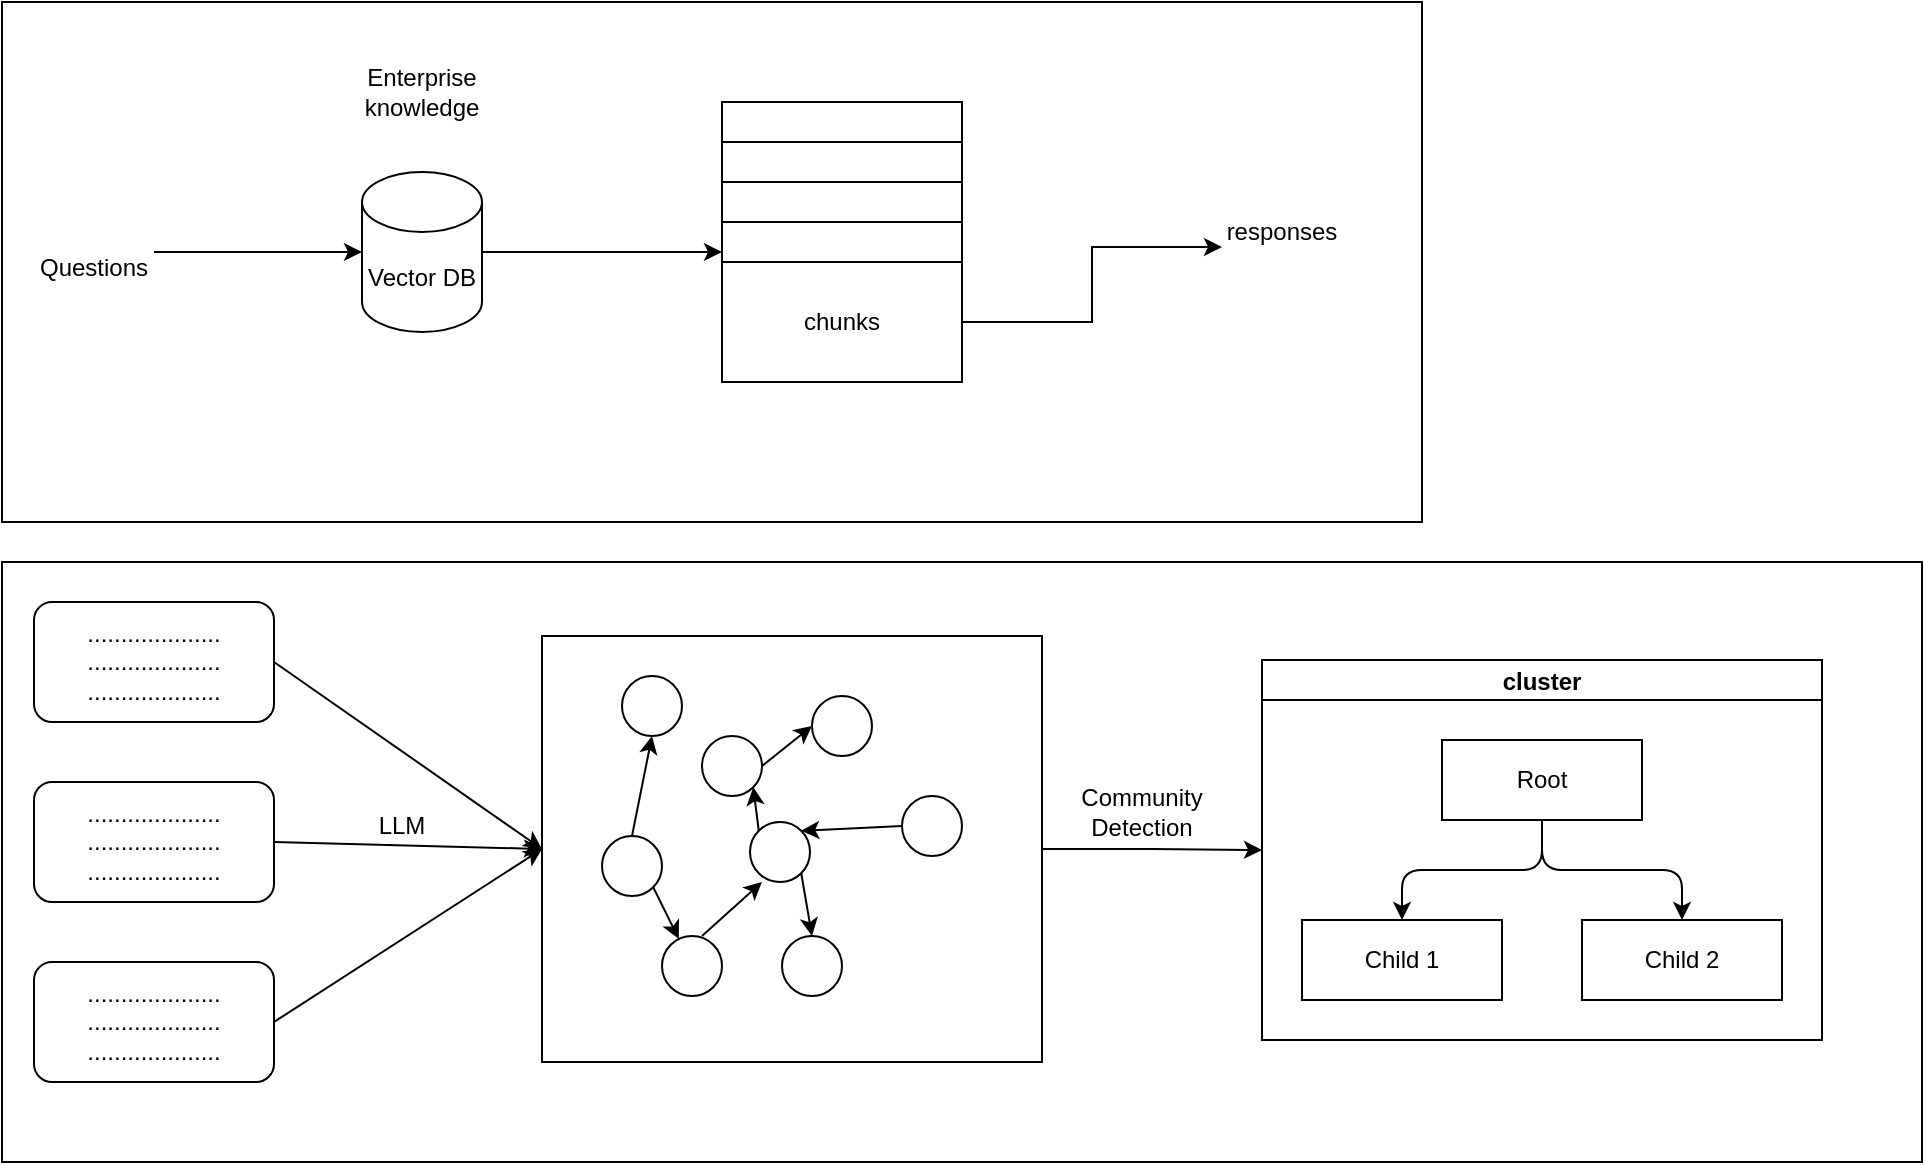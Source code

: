 <mxfile version="24.5.4" type="github">
  <diagram name="Page-1" id="7op_9812w94ldrjI6Ey1">
    <mxGraphModel dx="728" dy="772" grid="1" gridSize="10" guides="1" tooltips="1" connect="1" arrows="1" fold="1" page="1" pageScale="1" pageWidth="850" pageHeight="1100" math="0" shadow="0">
      <root>
        <mxCell id="0" />
        <mxCell id="1" parent="0" />
        <mxCell id="voNG8zI8bnT-y6r0QDdU-56" value="" style="rounded=0;whiteSpace=wrap;html=1;" vertex="1" parent="1">
          <mxGeometry x="160" y="520" width="960" height="300" as="geometry" />
        </mxCell>
        <mxCell id="voNG8zI8bnT-y6r0QDdU-53" value="" style="rounded=0;whiteSpace=wrap;html=1;" vertex="1" parent="1">
          <mxGeometry x="160" y="240" width="710" height="260" as="geometry" />
        </mxCell>
        <mxCell id="voNG8zI8bnT-y6r0QDdU-55" style="edgeStyle=orthogonalEdgeStyle;rounded=0;orthogonalLoop=1;jettySize=auto;html=1;entryX=0;entryY=0.5;entryDx=0;entryDy=0;" edge="1" parent="1" source="voNG8zI8bnT-y6r0QDdU-24" target="voNG8zI8bnT-y6r0QDdU-36">
          <mxGeometry relative="1" as="geometry" />
        </mxCell>
        <mxCell id="voNG8zI8bnT-y6r0QDdU-24" value="" style="rounded=0;whiteSpace=wrap;html=1;" vertex="1" parent="1">
          <mxGeometry x="430" y="557" width="250" height="213" as="geometry" />
        </mxCell>
        <mxCell id="voNG8zI8bnT-y6r0QDdU-1" value="" style="rounded=0;whiteSpace=wrap;html=1;" vertex="1" parent="1">
          <mxGeometry x="520" y="290" width="120" height="60" as="geometry" />
        </mxCell>
        <mxCell id="voNG8zI8bnT-y6r0QDdU-10" style="edgeStyle=orthogonalEdgeStyle;rounded=0;orthogonalLoop=1;jettySize=auto;html=1;entryX=0;entryY=0.25;entryDx=0;entryDy=0;" edge="1" parent="1" source="voNG8zI8bnT-y6r0QDdU-2" target="voNG8zI8bnT-y6r0QDdU-5">
          <mxGeometry relative="1" as="geometry" />
        </mxCell>
        <mxCell id="voNG8zI8bnT-y6r0QDdU-2" value="Vector DB" style="shape=cylinder3;whiteSpace=wrap;html=1;boundedLbl=1;backgroundOutline=1;size=15;" vertex="1" parent="1">
          <mxGeometry x="340" y="325" width="60" height="80" as="geometry" />
        </mxCell>
        <mxCell id="voNG8zI8bnT-y6r0QDdU-3" value="" style="rounded=0;whiteSpace=wrap;html=1;" vertex="1" parent="1">
          <mxGeometry x="520" y="310" width="120" height="60" as="geometry" />
        </mxCell>
        <mxCell id="voNG8zI8bnT-y6r0QDdU-4" value="" style="rounded=0;whiteSpace=wrap;html=1;" vertex="1" parent="1">
          <mxGeometry x="520" y="330" width="120" height="60" as="geometry" />
        </mxCell>
        <mxCell id="voNG8zI8bnT-y6r0QDdU-5" value="" style="rounded=0;whiteSpace=wrap;html=1;" vertex="1" parent="1">
          <mxGeometry x="520" y="350" width="120" height="60" as="geometry" />
        </mxCell>
        <mxCell id="voNG8zI8bnT-y6r0QDdU-11" style="edgeStyle=orthogonalEdgeStyle;rounded=0;orthogonalLoop=1;jettySize=auto;html=1;entryX=0;entryY=0.75;entryDx=0;entryDy=0;" edge="1" parent="1" source="voNG8zI8bnT-y6r0QDdU-6" target="voNG8zI8bnT-y6r0QDdU-8">
          <mxGeometry relative="1" as="geometry" />
        </mxCell>
        <mxCell id="voNG8zI8bnT-y6r0QDdU-6" value="chunks" style="rounded=0;whiteSpace=wrap;html=1;" vertex="1" parent="1">
          <mxGeometry x="520" y="370" width="120" height="60" as="geometry" />
        </mxCell>
        <mxCell id="voNG8zI8bnT-y6r0QDdU-7" value="&lt;br&gt;Questions" style="text;html=1;align=center;verticalAlign=middle;whiteSpace=wrap;rounded=0;" vertex="1" parent="1">
          <mxGeometry x="176" y="350" width="60" height="30" as="geometry" />
        </mxCell>
        <mxCell id="voNG8zI8bnT-y6r0QDdU-8" value="responses" style="text;html=1;align=center;verticalAlign=middle;whiteSpace=wrap;rounded=0;" vertex="1" parent="1">
          <mxGeometry x="770" y="340" width="60" height="30" as="geometry" />
        </mxCell>
        <mxCell id="voNG8zI8bnT-y6r0QDdU-9" style="edgeStyle=orthogonalEdgeStyle;rounded=0;orthogonalLoop=1;jettySize=auto;html=1;entryX=0;entryY=0.5;entryDx=0;entryDy=0;entryPerimeter=0;" edge="1" parent="1" source="voNG8zI8bnT-y6r0QDdU-7" target="voNG8zI8bnT-y6r0QDdU-2">
          <mxGeometry relative="1" as="geometry" />
        </mxCell>
        <mxCell id="voNG8zI8bnT-y6r0QDdU-12" value="....................&lt;div&gt;....................&lt;/div&gt;&lt;div&gt;....................&lt;/div&gt;" style="rounded=1;whiteSpace=wrap;html=1;" vertex="1" parent="1">
          <mxGeometry x="176" y="540" width="120" height="60" as="geometry" />
        </mxCell>
        <mxCell id="voNG8zI8bnT-y6r0QDdU-14" value="....................&lt;div&gt;....................&lt;/div&gt;&lt;div&gt;....................&lt;/div&gt;" style="rounded=1;whiteSpace=wrap;html=1;" vertex="1" parent="1">
          <mxGeometry x="176" y="630" width="120" height="60" as="geometry" />
        </mxCell>
        <mxCell id="voNG8zI8bnT-y6r0QDdU-15" value="....................&lt;div&gt;....................&lt;/div&gt;&lt;div&gt;....................&lt;/div&gt;" style="rounded=1;whiteSpace=wrap;html=1;" vertex="1" parent="1">
          <mxGeometry x="176" y="720" width="120" height="60" as="geometry" />
        </mxCell>
        <mxCell id="voNG8zI8bnT-y6r0QDdU-16" value="" style="ellipse;whiteSpace=wrap;html=1;aspect=fixed;" vertex="1" parent="1">
          <mxGeometry x="470" y="577" width="30" height="30" as="geometry" />
        </mxCell>
        <mxCell id="voNG8zI8bnT-y6r0QDdU-17" value="" style="ellipse;whiteSpace=wrap;html=1;aspect=fixed;" vertex="1" parent="1">
          <mxGeometry x="565" y="587" width="30" height="30" as="geometry" />
        </mxCell>
        <mxCell id="voNG8zI8bnT-y6r0QDdU-18" value="" style="ellipse;whiteSpace=wrap;html=1;aspect=fixed;" vertex="1" parent="1">
          <mxGeometry x="534" y="650" width="30" height="30" as="geometry" />
        </mxCell>
        <mxCell id="voNG8zI8bnT-y6r0QDdU-19" value="" style="ellipse;whiteSpace=wrap;html=1;aspect=fixed;" vertex="1" parent="1">
          <mxGeometry x="460" y="657" width="30" height="30" as="geometry" />
        </mxCell>
        <mxCell id="voNG8zI8bnT-y6r0QDdU-20" value="" style="ellipse;whiteSpace=wrap;html=1;aspect=fixed;" vertex="1" parent="1">
          <mxGeometry x="550" y="707" width="30" height="30" as="geometry" />
        </mxCell>
        <mxCell id="voNG8zI8bnT-y6r0QDdU-21" value="" style="ellipse;whiteSpace=wrap;html=1;aspect=fixed;" vertex="1" parent="1">
          <mxGeometry x="490" y="707" width="30" height="30" as="geometry" />
        </mxCell>
        <mxCell id="voNG8zI8bnT-y6r0QDdU-22" value="" style="ellipse;whiteSpace=wrap;html=1;aspect=fixed;" vertex="1" parent="1">
          <mxGeometry x="610" y="637" width="30" height="30" as="geometry" />
        </mxCell>
        <mxCell id="voNG8zI8bnT-y6r0QDdU-23" value="" style="ellipse;whiteSpace=wrap;html=1;aspect=fixed;" vertex="1" parent="1">
          <mxGeometry x="510" y="607" width="30" height="30" as="geometry" />
        </mxCell>
        <mxCell id="voNG8zI8bnT-y6r0QDdU-26" value="" style="endArrow=classic;html=1;rounded=0;" edge="1" parent="1">
          <mxGeometry width="50" height="50" relative="1" as="geometry">
            <mxPoint x="510" y="707" as="sourcePoint" />
            <mxPoint x="540" y="680" as="targetPoint" />
          </mxGeometry>
        </mxCell>
        <mxCell id="voNG8zI8bnT-y6r0QDdU-27" value="" style="endArrow=classic;html=1;rounded=0;entryX=1;entryY=0;entryDx=0;entryDy=0;exitX=0;exitY=0.5;exitDx=0;exitDy=0;" edge="1" parent="1" source="voNG8zI8bnT-y6r0QDdU-22" target="voNG8zI8bnT-y6r0QDdU-18">
          <mxGeometry width="50" height="50" relative="1" as="geometry">
            <mxPoint x="320" y="520" as="sourcePoint" />
            <mxPoint x="370" y="470" as="targetPoint" />
          </mxGeometry>
        </mxCell>
        <mxCell id="voNG8zI8bnT-y6r0QDdU-28" value="" style="endArrow=classic;html=1;rounded=0;entryX=0.5;entryY=0;entryDx=0;entryDy=0;exitX=1;exitY=1;exitDx=0;exitDy=0;" edge="1" parent="1" source="voNG8zI8bnT-y6r0QDdU-18" target="voNG8zI8bnT-y6r0QDdU-20">
          <mxGeometry width="50" height="50" relative="1" as="geometry">
            <mxPoint x="620" y="662" as="sourcePoint" />
            <mxPoint x="570" y="664" as="targetPoint" />
          </mxGeometry>
        </mxCell>
        <mxCell id="voNG8zI8bnT-y6r0QDdU-29" value="" style="endArrow=classic;html=1;rounded=0;entryX=0.5;entryY=1;entryDx=0;entryDy=0;exitX=0.5;exitY=0;exitDx=0;exitDy=0;" edge="1" parent="1" source="voNG8zI8bnT-y6r0QDdU-19" target="voNG8zI8bnT-y6r0QDdU-16">
          <mxGeometry width="50" height="50" relative="1" as="geometry">
            <mxPoint x="320" y="520" as="sourcePoint" />
            <mxPoint x="370" y="470" as="targetPoint" />
          </mxGeometry>
        </mxCell>
        <mxCell id="voNG8zI8bnT-y6r0QDdU-30" value="" style="endArrow=classic;html=1;rounded=0;entryX=1;entryY=1;entryDx=0;entryDy=0;exitX=0;exitY=0;exitDx=0;exitDy=0;" edge="1" parent="1" source="voNG8zI8bnT-y6r0QDdU-18" target="voNG8zI8bnT-y6r0QDdU-23">
          <mxGeometry width="50" height="50" relative="1" as="geometry">
            <mxPoint x="320" y="520" as="sourcePoint" />
            <mxPoint x="370" y="470" as="targetPoint" />
          </mxGeometry>
        </mxCell>
        <mxCell id="voNG8zI8bnT-y6r0QDdU-31" value="" style="endArrow=classic;html=1;rounded=0;exitX=1;exitY=1;exitDx=0;exitDy=0;" edge="1" parent="1" source="voNG8zI8bnT-y6r0QDdU-19" target="voNG8zI8bnT-y6r0QDdU-21">
          <mxGeometry width="50" height="50" relative="1" as="geometry">
            <mxPoint x="320" y="520" as="sourcePoint" />
            <mxPoint x="370" y="470" as="targetPoint" />
          </mxGeometry>
        </mxCell>
        <mxCell id="voNG8zI8bnT-y6r0QDdU-32" value="" style="endArrow=classic;html=1;rounded=0;entryX=0;entryY=0.5;entryDx=0;entryDy=0;exitX=1;exitY=0.5;exitDx=0;exitDy=0;" edge="1" parent="1" source="voNG8zI8bnT-y6r0QDdU-23" target="voNG8zI8bnT-y6r0QDdU-17">
          <mxGeometry width="50" height="50" relative="1" as="geometry">
            <mxPoint x="320" y="520" as="sourcePoint" />
            <mxPoint x="370" y="470" as="targetPoint" />
          </mxGeometry>
        </mxCell>
        <mxCell id="voNG8zI8bnT-y6r0QDdU-33" value="" style="endArrow=classic;html=1;rounded=0;entryX=0;entryY=0.5;entryDx=0;entryDy=0;exitX=1;exitY=0.5;exitDx=0;exitDy=0;" edge="1" parent="1" source="voNG8zI8bnT-y6r0QDdU-12" target="voNG8zI8bnT-y6r0QDdU-24">
          <mxGeometry width="50" height="50" relative="1" as="geometry">
            <mxPoint x="320" y="520" as="sourcePoint" />
            <mxPoint x="370" y="470" as="targetPoint" />
          </mxGeometry>
        </mxCell>
        <mxCell id="voNG8zI8bnT-y6r0QDdU-34" value="" style="endArrow=classic;html=1;rounded=0;entryX=0;entryY=0.5;entryDx=0;entryDy=0;exitX=1;exitY=0.5;exitDx=0;exitDy=0;" edge="1" parent="1" source="voNG8zI8bnT-y6r0QDdU-14" target="voNG8zI8bnT-y6r0QDdU-24">
          <mxGeometry width="50" height="50" relative="1" as="geometry">
            <mxPoint x="320" y="520" as="sourcePoint" />
            <mxPoint x="370" y="470" as="targetPoint" />
          </mxGeometry>
        </mxCell>
        <mxCell id="voNG8zI8bnT-y6r0QDdU-35" value="" style="endArrow=classic;html=1;rounded=0;entryX=0;entryY=0.5;entryDx=0;entryDy=0;exitX=1;exitY=0.5;exitDx=0;exitDy=0;" edge="1" parent="1" source="voNG8zI8bnT-y6r0QDdU-15" target="voNG8zI8bnT-y6r0QDdU-24">
          <mxGeometry width="50" height="50" relative="1" as="geometry">
            <mxPoint x="320" y="520" as="sourcePoint" />
            <mxPoint x="370" y="470" as="targetPoint" />
          </mxGeometry>
        </mxCell>
        <mxCell id="voNG8zI8bnT-y6r0QDdU-36" value="cluster" style="swimlane;startSize=20;horizontal=1;childLayout=treeLayout;horizontalTree=0;sortEdges=1;resizable=0;containerType=tree;fontSize=12;" vertex="1" parent="1">
          <mxGeometry x="790" y="569" width="280" height="190" as="geometry" />
        </mxCell>
        <mxCell id="voNG8zI8bnT-y6r0QDdU-37" value="Root" style="whiteSpace=wrap;html=1;" vertex="1" parent="voNG8zI8bnT-y6r0QDdU-36">
          <mxGeometry x="90" y="40" width="100" height="40" as="geometry" />
        </mxCell>
        <mxCell id="voNG8zI8bnT-y6r0QDdU-38" value="Child 1" style="whiteSpace=wrap;html=1;" vertex="1" parent="voNG8zI8bnT-y6r0QDdU-36">
          <mxGeometry x="20" y="130" width="100" height="40" as="geometry" />
        </mxCell>
        <mxCell id="voNG8zI8bnT-y6r0QDdU-39" value="" style="edgeStyle=elbowEdgeStyle;elbow=vertical;html=1;rounded=1;curved=0;sourcePerimeterSpacing=0;targetPerimeterSpacing=0;startSize=6;endSize=6;" edge="1" parent="voNG8zI8bnT-y6r0QDdU-36" source="voNG8zI8bnT-y6r0QDdU-37" target="voNG8zI8bnT-y6r0QDdU-38">
          <mxGeometry relative="1" as="geometry" />
        </mxCell>
        <mxCell id="voNG8zI8bnT-y6r0QDdU-40" value="Child 2" style="whiteSpace=wrap;html=1;" vertex="1" parent="voNG8zI8bnT-y6r0QDdU-36">
          <mxGeometry x="160" y="130" width="100" height="40" as="geometry" />
        </mxCell>
        <mxCell id="voNG8zI8bnT-y6r0QDdU-41" value="" style="edgeStyle=elbowEdgeStyle;elbow=vertical;html=1;rounded=1;curved=0;sourcePerimeterSpacing=0;targetPerimeterSpacing=0;startSize=6;endSize=6;" edge="1" parent="voNG8zI8bnT-y6r0QDdU-36" source="voNG8zI8bnT-y6r0QDdU-37" target="voNG8zI8bnT-y6r0QDdU-40">
          <mxGeometry relative="1" as="geometry" />
        </mxCell>
        <mxCell id="voNG8zI8bnT-y6r0QDdU-52" value="LLM" style="text;html=1;align=center;verticalAlign=middle;whiteSpace=wrap;rounded=0;" vertex="1" parent="1">
          <mxGeometry x="330" y="637" width="60" height="30" as="geometry" />
        </mxCell>
        <mxCell id="voNG8zI8bnT-y6r0QDdU-54" value="Enterprise knowledge" style="text;html=1;align=center;verticalAlign=middle;whiteSpace=wrap;rounded=0;" vertex="1" parent="1">
          <mxGeometry x="340" y="270" width="60" height="30" as="geometry" />
        </mxCell>
        <mxCell id="voNG8zI8bnT-y6r0QDdU-57" value="Community Detection" style="text;html=1;align=center;verticalAlign=middle;whiteSpace=wrap;rounded=0;" vertex="1" parent="1">
          <mxGeometry x="700" y="630" width="60" height="30" as="geometry" />
        </mxCell>
      </root>
    </mxGraphModel>
  </diagram>
</mxfile>
